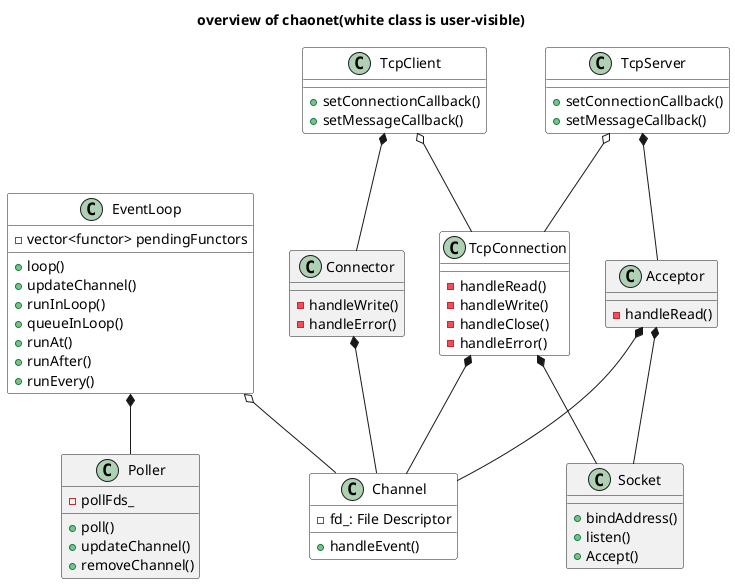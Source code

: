 @startuml
'https://plantuml.com/class-diagram

title overview of chaonet(white class is user-visible)

EventLoop *-- Poller
EventLoop o-- Channel
TcpConnection *-- Channel
TcpConnection *-- Socket
Acceptor *-- Channel
Acceptor *-- Socket
Connector *-- Channel
TcpServer o-- TcpConnection
TcpClient o-- TcpConnection
TcpServer *-- Acceptor
TcpClient *-- Connector

class TcpConnection #fff {
    - handleRead()
    - handleWrite()
    - handleClose()
    - handleError()
}

class EventLoop #fff {
    - vector<functor> pendingFunctors
    + loop()
    + updateChannel()
    + runInLoop()
    + queueInLoop()
    + runAt()
    + runAfter()
    + runEvery()
}

class TcpServer #fff {
    + setConnectionCallback()
    + setMessageCallback()
}

class TcpClient #fff {
    + setConnectionCallback()
    + setMessageCallback()
}

class Acceptor {
    - handleRead()
}

class Connector {
    - handleWrite()
    - handleError()
}

class Channel #fff {
    - fd_: File Descriptor
    + handleEvent()
}

class Poller {
    - pollFds_
    + poll()
    + updateChannel()
    + removeChannel()
}

class Socket {
    + bindAddress()
    + listen()
    + Accept()
}

@enduml